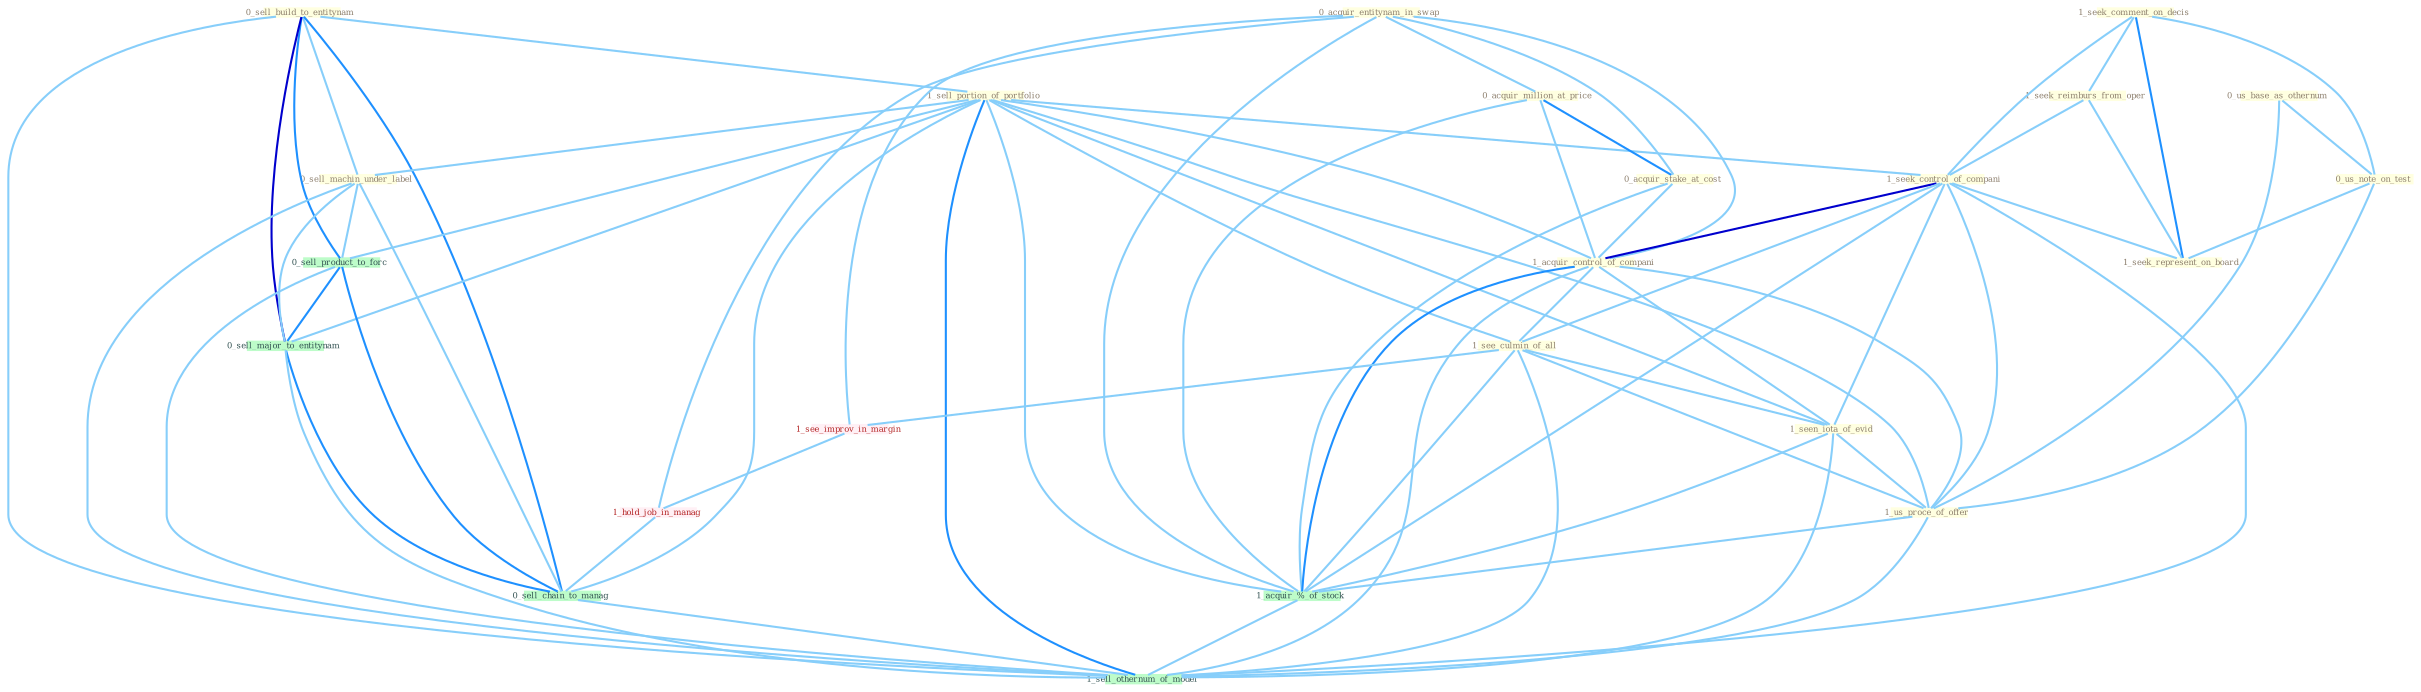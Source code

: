 Graph G{ 
    node
    [shape=polygon,style=filled,width=.5,height=.06,color="#BDFCC9",fixedsize=true,fontsize=4,
    fontcolor="#2f4f4f"];
    {node
    [color="#ffffe0", fontcolor="#8b7d6b"] "0_sell_build_to_entitynam " "1_seek_comment_on_decis " "1_seek_reimburs_from_oper " "0_acquir_entitynam_in_swap " "1_sell_portion_of_portfolio " "0_acquir_million_at_price " "1_seek_control_of_compani " "0_acquir_stake_at_cost " "0_sell_machin_under_label " "1_acquir_control_of_compani " "0_us_base_as_othernum " "0_us_note_on_test " "1_see_culmin_of_all " "1_seen_iota_of_evid " "1_us_proce_of_offer " "1_seek_represent_on_board "}
{node [color="#fff0f5", fontcolor="#b22222"] "1_see_improv_in_margin " "1_hold_job_in_manag "}
edge [color="#B0E2FF"];

	"0_sell_build_to_entitynam " -- "1_sell_portion_of_portfolio " [w="1", color="#87cefa" ];
	"0_sell_build_to_entitynam " -- "0_sell_machin_under_label " [w="1", color="#87cefa" ];
	"0_sell_build_to_entitynam " -- "0_sell_product_to_forc " [w="2", color="#1e90ff" , len=0.8];
	"0_sell_build_to_entitynam " -- "0_sell_major_to_entitynam " [w="3", color="#0000cd" , len=0.6];
	"0_sell_build_to_entitynam " -- "0_sell_chain_to_manag " [w="2", color="#1e90ff" , len=0.8];
	"0_sell_build_to_entitynam " -- "1_sell_othernum_of_model " [w="1", color="#87cefa" ];
	"1_seek_comment_on_decis " -- "1_seek_reimburs_from_oper " [w="1", color="#87cefa" ];
	"1_seek_comment_on_decis " -- "1_seek_control_of_compani " [w="1", color="#87cefa" ];
	"1_seek_comment_on_decis " -- "0_us_note_on_test " [w="1", color="#87cefa" ];
	"1_seek_comment_on_decis " -- "1_seek_represent_on_board " [w="2", color="#1e90ff" , len=0.8];
	"1_seek_reimburs_from_oper " -- "1_seek_control_of_compani " [w="1", color="#87cefa" ];
	"1_seek_reimburs_from_oper " -- "1_seek_represent_on_board " [w="1", color="#87cefa" ];
	"0_acquir_entitynam_in_swap " -- "0_acquir_million_at_price " [w="1", color="#87cefa" ];
	"0_acquir_entitynam_in_swap " -- "0_acquir_stake_at_cost " [w="1", color="#87cefa" ];
	"0_acquir_entitynam_in_swap " -- "1_acquir_control_of_compani " [w="1", color="#87cefa" ];
	"0_acquir_entitynam_in_swap " -- "1_see_improv_in_margin " [w="1", color="#87cefa" ];
	"0_acquir_entitynam_in_swap " -- "1_acquir_%_of_stock " [w="1", color="#87cefa" ];
	"0_acquir_entitynam_in_swap " -- "1_hold_job_in_manag " [w="1", color="#87cefa" ];
	"1_sell_portion_of_portfolio " -- "1_seek_control_of_compani " [w="1", color="#87cefa" ];
	"1_sell_portion_of_portfolio " -- "0_sell_machin_under_label " [w="1", color="#87cefa" ];
	"1_sell_portion_of_portfolio " -- "1_acquir_control_of_compani " [w="1", color="#87cefa" ];
	"1_sell_portion_of_portfolio " -- "1_see_culmin_of_all " [w="1", color="#87cefa" ];
	"1_sell_portion_of_portfolio " -- "1_seen_iota_of_evid " [w="1", color="#87cefa" ];
	"1_sell_portion_of_portfolio " -- "1_us_proce_of_offer " [w="1", color="#87cefa" ];
	"1_sell_portion_of_portfolio " -- "1_acquir_%_of_stock " [w="1", color="#87cefa" ];
	"1_sell_portion_of_portfolio " -- "0_sell_product_to_forc " [w="1", color="#87cefa" ];
	"1_sell_portion_of_portfolio " -- "0_sell_major_to_entitynam " [w="1", color="#87cefa" ];
	"1_sell_portion_of_portfolio " -- "0_sell_chain_to_manag " [w="1", color="#87cefa" ];
	"1_sell_portion_of_portfolio " -- "1_sell_othernum_of_model " [w="2", color="#1e90ff" , len=0.8];
	"0_acquir_million_at_price " -- "0_acquir_stake_at_cost " [w="2", color="#1e90ff" , len=0.8];
	"0_acquir_million_at_price " -- "1_acquir_control_of_compani " [w="1", color="#87cefa" ];
	"0_acquir_million_at_price " -- "1_acquir_%_of_stock " [w="1", color="#87cefa" ];
	"1_seek_control_of_compani " -- "1_acquir_control_of_compani " [w="3", color="#0000cd" , len=0.6];
	"1_seek_control_of_compani " -- "1_see_culmin_of_all " [w="1", color="#87cefa" ];
	"1_seek_control_of_compani " -- "1_seen_iota_of_evid " [w="1", color="#87cefa" ];
	"1_seek_control_of_compani " -- "1_us_proce_of_offer " [w="1", color="#87cefa" ];
	"1_seek_control_of_compani " -- "1_seek_represent_on_board " [w="1", color="#87cefa" ];
	"1_seek_control_of_compani " -- "1_acquir_%_of_stock " [w="1", color="#87cefa" ];
	"1_seek_control_of_compani " -- "1_sell_othernum_of_model " [w="1", color="#87cefa" ];
	"0_acquir_stake_at_cost " -- "1_acquir_control_of_compani " [w="1", color="#87cefa" ];
	"0_acquir_stake_at_cost " -- "1_acquir_%_of_stock " [w="1", color="#87cefa" ];
	"0_sell_machin_under_label " -- "0_sell_product_to_forc " [w="1", color="#87cefa" ];
	"0_sell_machin_under_label " -- "0_sell_major_to_entitynam " [w="1", color="#87cefa" ];
	"0_sell_machin_under_label " -- "0_sell_chain_to_manag " [w="1", color="#87cefa" ];
	"0_sell_machin_under_label " -- "1_sell_othernum_of_model " [w="1", color="#87cefa" ];
	"1_acquir_control_of_compani " -- "1_see_culmin_of_all " [w="1", color="#87cefa" ];
	"1_acquir_control_of_compani " -- "1_seen_iota_of_evid " [w="1", color="#87cefa" ];
	"1_acquir_control_of_compani " -- "1_us_proce_of_offer " [w="1", color="#87cefa" ];
	"1_acquir_control_of_compani " -- "1_acquir_%_of_stock " [w="2", color="#1e90ff" , len=0.8];
	"1_acquir_control_of_compani " -- "1_sell_othernum_of_model " [w="1", color="#87cefa" ];
	"0_us_base_as_othernum " -- "0_us_note_on_test " [w="1", color="#87cefa" ];
	"0_us_base_as_othernum " -- "1_us_proce_of_offer " [w="1", color="#87cefa" ];
	"0_us_note_on_test " -- "1_us_proce_of_offer " [w="1", color="#87cefa" ];
	"0_us_note_on_test " -- "1_seek_represent_on_board " [w="1", color="#87cefa" ];
	"1_see_culmin_of_all " -- "1_seen_iota_of_evid " [w="1", color="#87cefa" ];
	"1_see_culmin_of_all " -- "1_us_proce_of_offer " [w="1", color="#87cefa" ];
	"1_see_culmin_of_all " -- "1_see_improv_in_margin " [w="1", color="#87cefa" ];
	"1_see_culmin_of_all " -- "1_acquir_%_of_stock " [w="1", color="#87cefa" ];
	"1_see_culmin_of_all " -- "1_sell_othernum_of_model " [w="1", color="#87cefa" ];
	"1_seen_iota_of_evid " -- "1_us_proce_of_offer " [w="1", color="#87cefa" ];
	"1_seen_iota_of_evid " -- "1_acquir_%_of_stock " [w="1", color="#87cefa" ];
	"1_seen_iota_of_evid " -- "1_sell_othernum_of_model " [w="1", color="#87cefa" ];
	"1_us_proce_of_offer " -- "1_acquir_%_of_stock " [w="1", color="#87cefa" ];
	"1_us_proce_of_offer " -- "1_sell_othernum_of_model " [w="1", color="#87cefa" ];
	"1_see_improv_in_margin " -- "1_hold_job_in_manag " [w="1", color="#87cefa" ];
	"1_acquir_%_of_stock " -- "1_sell_othernum_of_model " [w="1", color="#87cefa" ];
	"1_hold_job_in_manag " -- "0_sell_chain_to_manag " [w="1", color="#87cefa" ];
	"0_sell_product_to_forc " -- "0_sell_major_to_entitynam " [w="2", color="#1e90ff" , len=0.8];
	"0_sell_product_to_forc " -- "0_sell_chain_to_manag " [w="2", color="#1e90ff" , len=0.8];
	"0_sell_product_to_forc " -- "1_sell_othernum_of_model " [w="1", color="#87cefa" ];
	"0_sell_major_to_entitynam " -- "0_sell_chain_to_manag " [w="2", color="#1e90ff" , len=0.8];
	"0_sell_major_to_entitynam " -- "1_sell_othernum_of_model " [w="1", color="#87cefa" ];
	"0_sell_chain_to_manag " -- "1_sell_othernum_of_model " [w="1", color="#87cefa" ];
}
